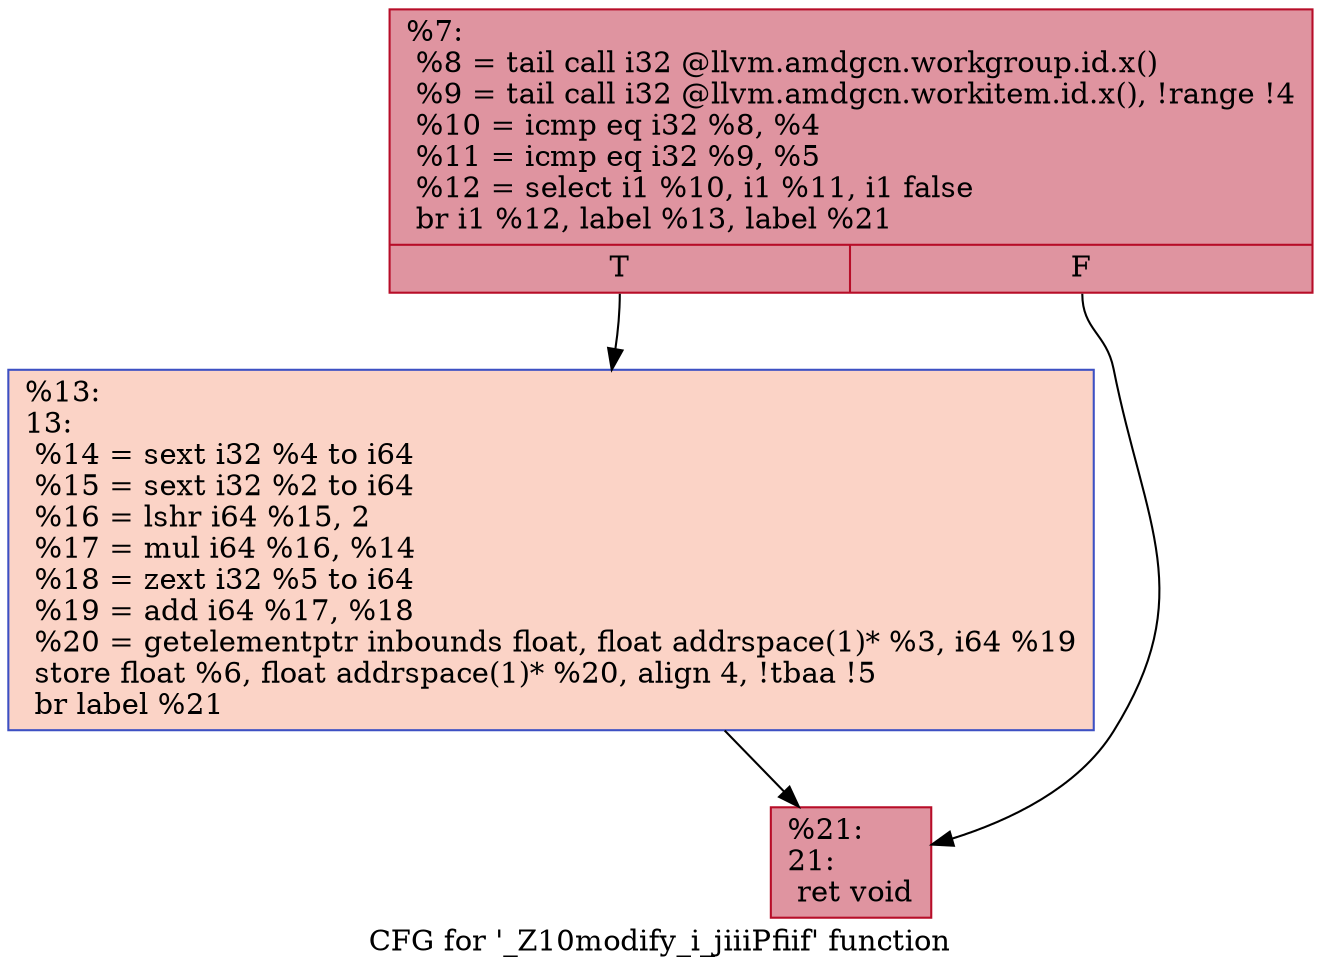 digraph "CFG for '_Z10modify_i_jiiiPfiif' function" {
	label="CFG for '_Z10modify_i_jiiiPfiif' function";

	Node0x5132eb0 [shape=record,color="#b70d28ff", style=filled, fillcolor="#b70d2870",label="{%7:\l  %8 = tail call i32 @llvm.amdgcn.workgroup.id.x()\l  %9 = tail call i32 @llvm.amdgcn.workitem.id.x(), !range !4\l  %10 = icmp eq i32 %8, %4\l  %11 = icmp eq i32 %9, %5\l  %12 = select i1 %10, i1 %11, i1 false\l  br i1 %12, label %13, label %21\l|{<s0>T|<s1>F}}"];
	Node0x5132eb0:s0 -> Node0x5134640;
	Node0x5132eb0:s1 -> Node0x5134690;
	Node0x5134640 [shape=record,color="#3d50c3ff", style=filled, fillcolor="#f59c7d70",label="{%13:\l13:                                               \l  %14 = sext i32 %4 to i64\l  %15 = sext i32 %2 to i64\l  %16 = lshr i64 %15, 2\l  %17 = mul i64 %16, %14\l  %18 = zext i32 %5 to i64\l  %19 = add i64 %17, %18\l  %20 = getelementptr inbounds float, float addrspace(1)* %3, i64 %19\l  store float %6, float addrspace(1)* %20, align 4, !tbaa !5\l  br label %21\l}"];
	Node0x5134640 -> Node0x5134690;
	Node0x5134690 [shape=record,color="#b70d28ff", style=filled, fillcolor="#b70d2870",label="{%21:\l21:                                               \l  ret void\l}"];
}
